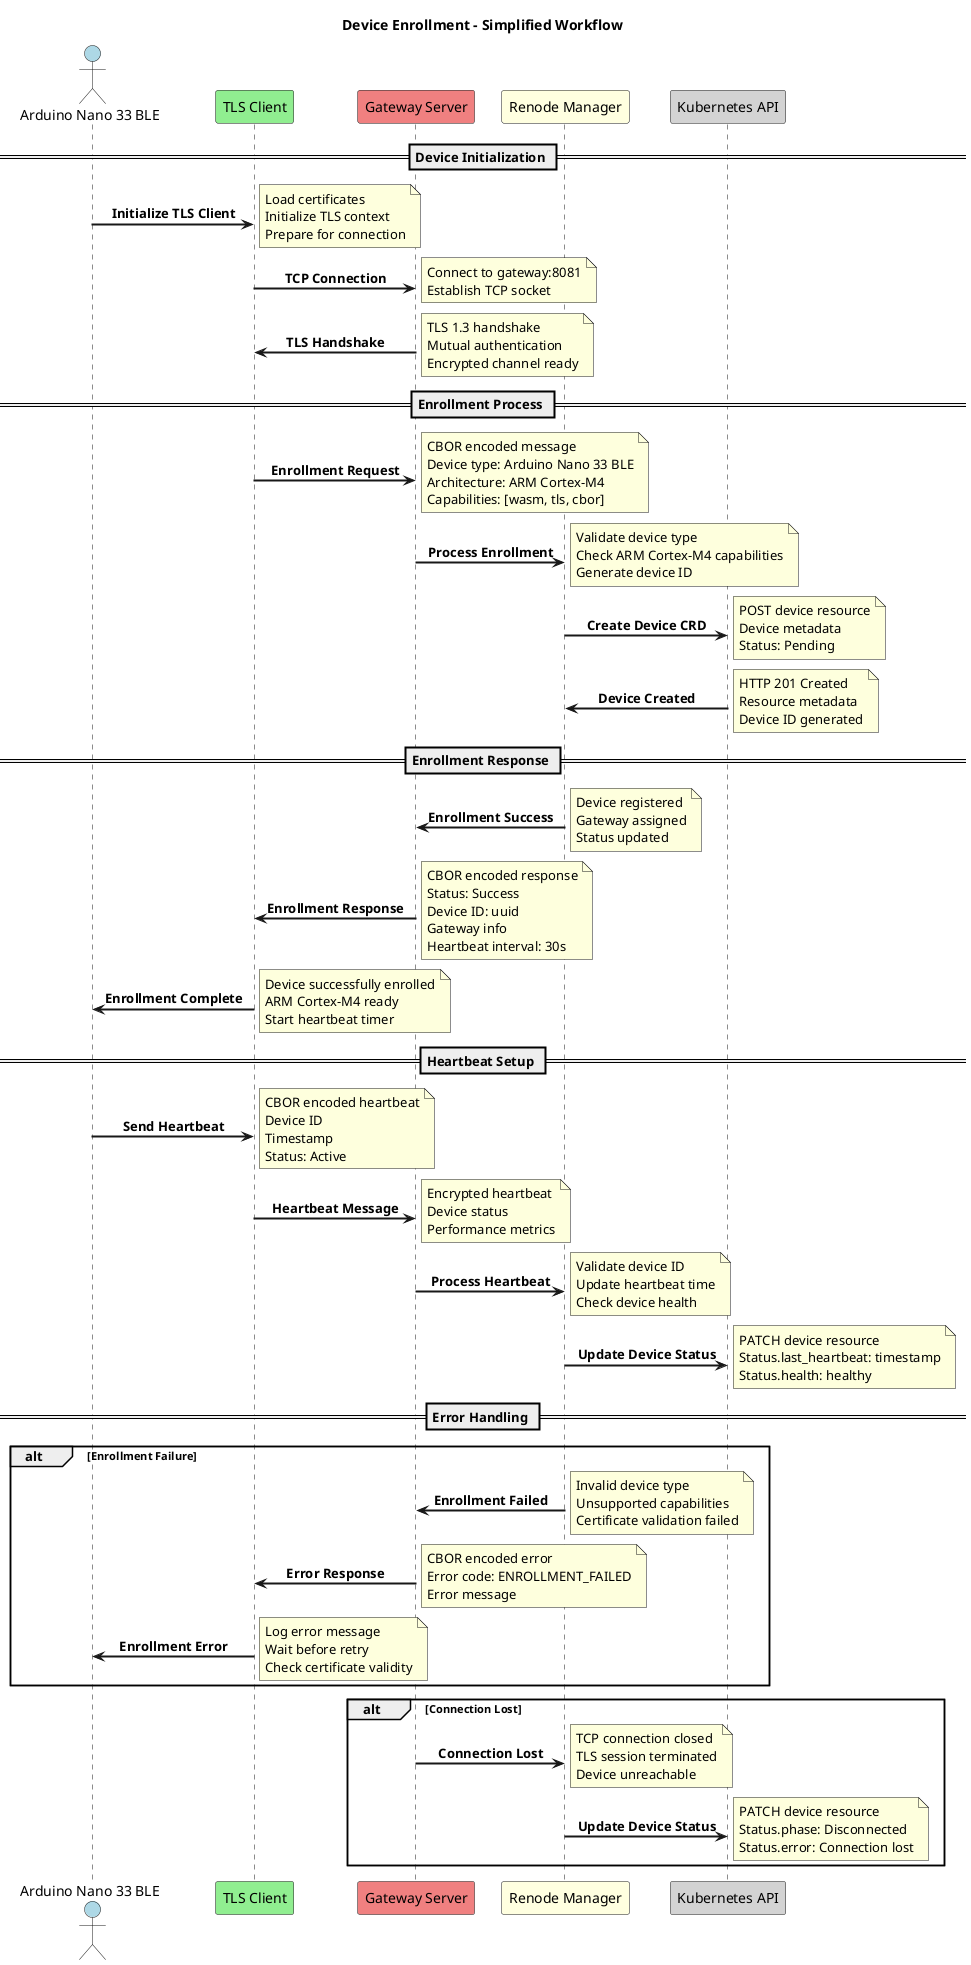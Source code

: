 ' SPDX-License-Identifier: CC-BY-4.0
' Copyright © 2025 Wasmbed contributors

@startuml
title Device Enrollment - Simplified Workflow

skinparam wrapMessageWidth 200
skinparam sequenceMessageAlign center
skinparam sequenceArrowThickness 2
skinparam sequenceLifeLineBackgroundColor #E8F4FD
skinparam sequenceActorBackgroundColor #D4E6F1
skinparam sequenceParticipantBackgroundColor #F8F9FA
skinparam direction top to bottom

actor "Arduino Nano 33 BLE" as MCU #LightBlue
participant "TLS Client" as TLS_CLIENT #LightGreen
participant "Gateway Server" as GATEWAY #LightCoral
participant "Renode Manager" as RENODE_MGR #LightYellow
participant "Kubernetes API" as K8S_API #LightGray

== Device Initialization ==

MCU -> TLS_CLIENT : **Initialize TLS Client**
note right : Load certificates\nInitialize TLS context\nPrepare for connection

TLS_CLIENT -> GATEWAY : **TCP Connection**
note right : Connect to gateway:8081\nEstablish TCP socket

GATEWAY -> TLS_CLIENT : **TLS Handshake**
note right : TLS 1.3 handshake\nMutual authentication\nEncrypted channel ready

== Enrollment Process ==

TLS_CLIENT -> GATEWAY : **Enrollment Request**
note right : CBOR encoded message\nDevice type: Arduino Nano 33 BLE\nArchitecture: ARM Cortex-M4\nCapabilities: [wasm, tls, cbor]

GATEWAY -> RENODE_MGR : **Process Enrollment**
note right : Validate device type\nCheck ARM Cortex-M4 capabilities\nGenerate device ID

RENODE_MGR -> K8S_API : **Create Device CRD**
note right : POST device resource\nDevice metadata\nStatus: Pending

K8S_API -> RENODE_MGR : **Device Created**
note right : HTTP 201 Created\nResource metadata\nDevice ID generated

== Enrollment Response ==

RENODE_MGR -> GATEWAY : **Enrollment Success**
note right : Device registered\nGateway assigned\nStatus updated

GATEWAY -> TLS_CLIENT : **Enrollment Response**
note right : CBOR encoded response\nStatus: Success\nDevice ID: uuid\nGateway info\nHeartbeat interval: 30s

TLS_CLIENT -> MCU : **Enrollment Complete**
note right : Device successfully enrolled\nARM Cortex-M4 ready\nStart heartbeat timer

== Heartbeat Setup ==

MCU -> TLS_CLIENT : **Send Heartbeat**
note right : CBOR encoded heartbeat\nDevice ID\nTimestamp\nStatus: Active

TLS_CLIENT -> GATEWAY : **Heartbeat Message**
note right : Encrypted heartbeat\nDevice status\nPerformance metrics

GATEWAY -> RENODE_MGR : **Process Heartbeat**
note right : Validate device ID\nUpdate heartbeat time\nCheck device health

RENODE_MGR -> K8S_API : **Update Device Status**
note right : PATCH device resource\nStatus.last_heartbeat: timestamp\nStatus.health: healthy

== Error Handling ==

alt **Enrollment Failure**
    RENODE_MGR -> GATEWAY : **Enrollment Failed**
    note right : Invalid device type\nUnsupported capabilities\nCertificate validation failed
    
    GATEWAY -> TLS_CLIENT : **Error Response**
    note right : CBOR encoded error\nError code: ENROLLMENT_FAILED\nError message
    
    TLS_CLIENT -> MCU : **Enrollment Error**
    note right : Log error message\nWait before retry\nCheck certificate validity
end

alt **Connection Lost**
    GATEWAY -> RENODE_MGR : **Connection Lost**
    note right : TCP connection closed\nTLS session terminated\nDevice unreachable
    
    RENODE_MGR -> K8S_API : **Update Device Status**
    note right : PATCH device resource\nStatus.phase: Disconnected\nStatus.error: Connection lost
end

@enduml
